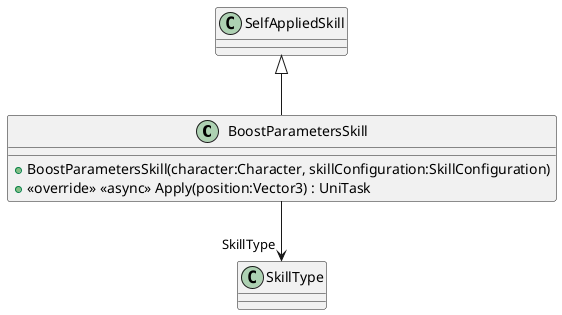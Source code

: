 @startuml
class BoostParametersSkill {
    + BoostParametersSkill(character:Character, skillConfiguration:SkillConfiguration)
    + <<override>> <<async>> Apply(position:Vector3) : UniTask
}
SelfAppliedSkill <|-- BoostParametersSkill
BoostParametersSkill --> "SkillType" SkillType
@enduml
